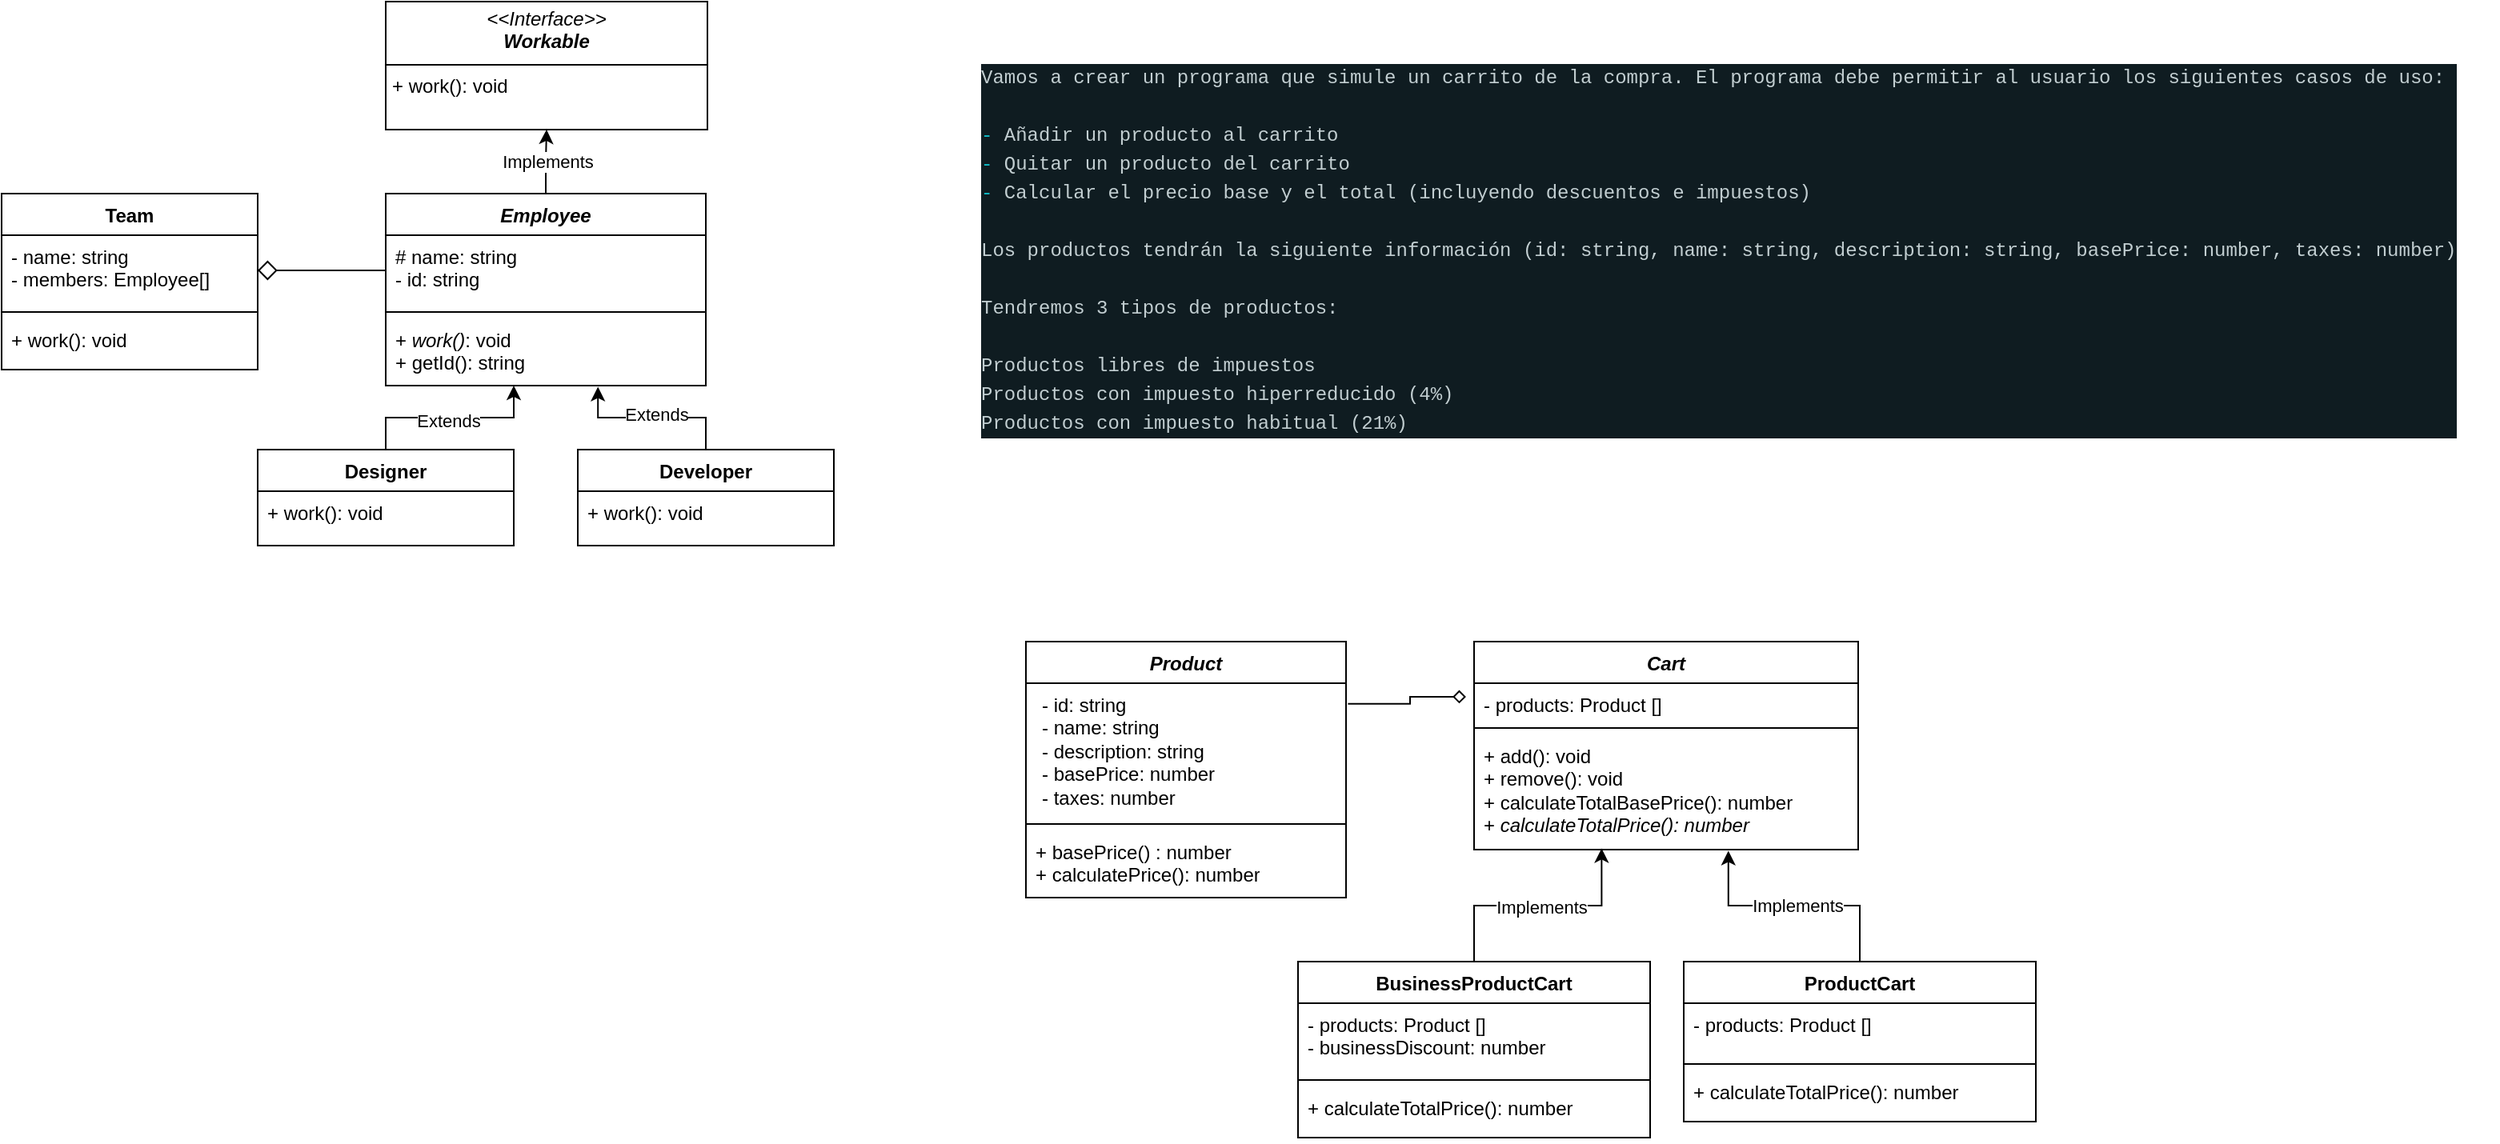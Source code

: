 <mxfile version="24.3.1" type="github">
  <diagram name="Page-1" id="pCP8gP57gu--AseNP8Vg">
    <mxGraphModel dx="1103" dy="605" grid="1" gridSize="10" guides="1" tooltips="1" connect="1" arrows="1" fold="1" page="1" pageScale="1" pageWidth="827" pageHeight="1169" math="0" shadow="0">
      <root>
        <mxCell id="0" />
        <mxCell id="1" parent="0" />
        <mxCell id="xEtByaB6mPuY0Z431jFv-1" value="&lt;p style=&quot;margin:0px;margin-top:4px;text-align:center;&quot;&gt;&lt;i&gt;&amp;lt;&amp;lt;Interface&amp;gt;&amp;gt;&lt;/i&gt;&lt;br&gt;&lt;b&gt;&lt;i&gt;Workable&lt;/i&gt;&lt;/b&gt;&lt;/p&gt;&lt;hr size=&quot;1&quot; style=&quot;border-style:solid;&quot;&gt;&lt;p style=&quot;margin:0px;margin-left:4px;&quot;&gt;&lt;span style=&quot;background-color: initial;&quot;&gt;+ work(): void&lt;/span&gt;&lt;br&gt;&lt;/p&gt;" style="verticalAlign=top;align=left;overflow=fill;html=1;whiteSpace=wrap;" parent="1" vertex="1">
          <mxGeometry x="320" y="160" width="201" height="80" as="geometry" />
        </mxCell>
        <mxCell id="xEtByaB6mPuY0Z431jFv-6" style="edgeStyle=orthogonalEdgeStyle;rounded=0;orthogonalLoop=1;jettySize=auto;html=1;entryX=0.5;entryY=1;entryDx=0;entryDy=0;" parent="1" source="xEtByaB6mPuY0Z431jFv-2" target="xEtByaB6mPuY0Z431jFv-1" edge="1">
          <mxGeometry relative="1" as="geometry" />
        </mxCell>
        <mxCell id="xEtByaB6mPuY0Z431jFv-7" value="Implements" style="edgeLabel;html=1;align=center;verticalAlign=middle;resizable=0;points=[];" parent="xEtByaB6mPuY0Z431jFv-6" vertex="1" connectable="0">
          <mxGeometry x="0.609" y="1" relative="1" as="geometry">
            <mxPoint x="1" y="12" as="offset" />
          </mxGeometry>
        </mxCell>
        <mxCell id="xEtByaB6mPuY0Z431jFv-2" value="&lt;i&gt;Employee&lt;/i&gt;" style="swimlane;fontStyle=1;align=center;verticalAlign=top;childLayout=stackLayout;horizontal=1;startSize=26;horizontalStack=0;resizeParent=1;resizeParentMax=0;resizeLast=0;collapsible=1;marginBottom=0;whiteSpace=wrap;html=1;" parent="1" vertex="1">
          <mxGeometry x="320" y="280" width="200" height="120" as="geometry" />
        </mxCell>
        <mxCell id="xEtByaB6mPuY0Z431jFv-3" value="# name: string&lt;div&gt;- id: string&lt;/div&gt;" style="text;strokeColor=none;fillColor=none;align=left;verticalAlign=top;spacingLeft=4;spacingRight=4;overflow=hidden;rotatable=0;points=[[0,0.5],[1,0.5]];portConstraint=eastwest;whiteSpace=wrap;html=1;" parent="xEtByaB6mPuY0Z431jFv-2" vertex="1">
          <mxGeometry y="26" width="200" height="44" as="geometry" />
        </mxCell>
        <mxCell id="xEtByaB6mPuY0Z431jFv-4" value="" style="line;strokeWidth=1;fillColor=none;align=left;verticalAlign=middle;spacingTop=-1;spacingLeft=3;spacingRight=3;rotatable=0;labelPosition=right;points=[];portConstraint=eastwest;strokeColor=inherit;" parent="xEtByaB6mPuY0Z431jFv-2" vertex="1">
          <mxGeometry y="70" width="200" height="8" as="geometry" />
        </mxCell>
        <mxCell id="xEtByaB6mPuY0Z431jFv-5" value="+ &lt;i&gt;work()&lt;/i&gt;: void&lt;div&gt;+ getId(): string&lt;/div&gt;" style="text;strokeColor=none;fillColor=none;align=left;verticalAlign=top;spacingLeft=4;spacingRight=4;overflow=hidden;rotatable=0;points=[[0,0.5],[1,0.5]];portConstraint=eastwest;whiteSpace=wrap;html=1;" parent="xEtByaB6mPuY0Z431jFv-2" vertex="1">
          <mxGeometry y="78" width="200" height="42" as="geometry" />
        </mxCell>
        <mxCell id="xEtByaB6mPuY0Z431jFv-8" value="Developer" style="swimlane;fontStyle=1;align=center;verticalAlign=top;childLayout=stackLayout;horizontal=1;startSize=26;horizontalStack=0;resizeParent=1;resizeParentMax=0;resizeLast=0;collapsible=1;marginBottom=0;whiteSpace=wrap;html=1;" parent="1" vertex="1">
          <mxGeometry x="440" y="440" width="160" height="60" as="geometry" />
        </mxCell>
        <mxCell id="xEtByaB6mPuY0Z431jFv-9" value="+ work(): void" style="text;strokeColor=none;fillColor=none;align=left;verticalAlign=top;spacingLeft=4;spacingRight=4;overflow=hidden;rotatable=0;points=[[0,0.5],[1,0.5]];portConstraint=eastwest;whiteSpace=wrap;html=1;" parent="xEtByaB6mPuY0Z431jFv-8" vertex="1">
          <mxGeometry y="26" width="160" height="34" as="geometry" />
        </mxCell>
        <mxCell id="xEtByaB6mPuY0Z431jFv-12" style="edgeStyle=orthogonalEdgeStyle;rounded=0;orthogonalLoop=1;jettySize=auto;html=1;entryX=0.663;entryY=1.018;entryDx=0;entryDy=0;entryPerimeter=0;" parent="1" source="xEtByaB6mPuY0Z431jFv-8" target="xEtByaB6mPuY0Z431jFv-5" edge="1">
          <mxGeometry relative="1" as="geometry" />
        </mxCell>
        <mxCell id="xEtByaB6mPuY0Z431jFv-13" value="Extends" style="edgeLabel;html=1;align=center;verticalAlign=middle;resizable=0;points=[];" parent="xEtByaB6mPuY0Z431jFv-12" vertex="1" connectable="0">
          <mxGeometry x="-0.04" y="-2" relative="1" as="geometry">
            <mxPoint as="offset" />
          </mxGeometry>
        </mxCell>
        <mxCell id="xEtByaB6mPuY0Z431jFv-14" value="Designer" style="swimlane;fontStyle=1;align=center;verticalAlign=top;childLayout=stackLayout;horizontal=1;startSize=26;horizontalStack=0;resizeParent=1;resizeParentMax=0;resizeLast=0;collapsible=1;marginBottom=0;whiteSpace=wrap;html=1;" parent="1" vertex="1">
          <mxGeometry x="240" y="440" width="160" height="60" as="geometry" />
        </mxCell>
        <mxCell id="xEtByaB6mPuY0Z431jFv-15" value="+ work(): void" style="text;strokeColor=none;fillColor=none;align=left;verticalAlign=top;spacingLeft=4;spacingRight=4;overflow=hidden;rotatable=0;points=[[0,0.5],[1,0.5]];portConstraint=eastwest;whiteSpace=wrap;html=1;" parent="xEtByaB6mPuY0Z431jFv-14" vertex="1">
          <mxGeometry y="26" width="160" height="34" as="geometry" />
        </mxCell>
        <mxCell id="xEtByaB6mPuY0Z431jFv-18" value="Team" style="swimlane;fontStyle=1;align=center;verticalAlign=top;childLayout=stackLayout;horizontal=1;startSize=26;horizontalStack=0;resizeParent=1;resizeParentMax=0;resizeLast=0;collapsible=1;marginBottom=0;whiteSpace=wrap;html=1;" parent="1" vertex="1">
          <mxGeometry x="80" y="280" width="160" height="110" as="geometry" />
        </mxCell>
        <mxCell id="xEtByaB6mPuY0Z431jFv-19" value="- name: string&lt;div&gt;- members: Employee[]&lt;/div&gt;" style="text;strokeColor=none;fillColor=none;align=left;verticalAlign=top;spacingLeft=4;spacingRight=4;overflow=hidden;rotatable=0;points=[[0,0.5],[1,0.5]];portConstraint=eastwest;whiteSpace=wrap;html=1;" parent="xEtByaB6mPuY0Z431jFv-18" vertex="1">
          <mxGeometry y="26" width="160" height="44" as="geometry" />
        </mxCell>
        <mxCell id="xEtByaB6mPuY0Z431jFv-20" value="" style="line;strokeWidth=1;fillColor=none;align=left;verticalAlign=middle;spacingTop=-1;spacingLeft=3;spacingRight=3;rotatable=0;labelPosition=right;points=[];portConstraint=eastwest;strokeColor=inherit;" parent="xEtByaB6mPuY0Z431jFv-18" vertex="1">
          <mxGeometry y="70" width="160" height="8" as="geometry" />
        </mxCell>
        <mxCell id="xEtByaB6mPuY0Z431jFv-21" value="+ work(): void" style="text;strokeColor=none;fillColor=none;align=left;verticalAlign=top;spacingLeft=4;spacingRight=4;overflow=hidden;rotatable=0;points=[[0,0.5],[1,0.5]];portConstraint=eastwest;whiteSpace=wrap;html=1;" parent="xEtByaB6mPuY0Z431jFv-18" vertex="1">
          <mxGeometry y="78" width="160" height="32" as="geometry" />
        </mxCell>
        <mxCell id="xEtByaB6mPuY0Z431jFv-26" style="edgeStyle=orthogonalEdgeStyle;rounded=0;orthogonalLoop=1;jettySize=auto;html=1;entryX=0.4;entryY=1;entryDx=0;entryDy=0;entryPerimeter=0;" parent="1" source="xEtByaB6mPuY0Z431jFv-14" target="xEtByaB6mPuY0Z431jFv-5" edge="1">
          <mxGeometry relative="1" as="geometry" />
        </mxCell>
        <mxCell id="xEtByaB6mPuY0Z431jFv-27" value="Extends" style="edgeLabel;html=1;align=center;verticalAlign=middle;resizable=0;points=[];" parent="xEtByaB6mPuY0Z431jFv-26" vertex="1" connectable="0">
          <mxGeometry x="-0.024" y="-2" relative="1" as="geometry">
            <mxPoint as="offset" />
          </mxGeometry>
        </mxCell>
        <mxCell id="xEtByaB6mPuY0Z431jFv-28" style="edgeStyle=orthogonalEdgeStyle;rounded=0;orthogonalLoop=1;jettySize=auto;html=1;exitX=0;exitY=0.5;exitDx=0;exitDy=0;entryX=1;entryY=0.5;entryDx=0;entryDy=0;endArrow=diamond;endFill=0;strokeWidth=1;endSize=10;" parent="1" source="xEtByaB6mPuY0Z431jFv-3" target="xEtByaB6mPuY0Z431jFv-19" edge="1">
          <mxGeometry relative="1" as="geometry" />
        </mxCell>
        <mxCell id="bY8z7Jvjd4us4o7hZ8jq-2" value="&lt;div style=&quot;color: rgb(194, 206, 209); background-color: rgb(15, 28, 33); font-family: Menlo, Monaco, &amp;quot;Courier New&amp;quot;, monospace; line-height: 18px; white-space-collapse: preserve;&quot;&gt;&lt;div&gt;Vamos a crear un programa que simule un carrito de la compra. El programa debe permitir al usuario los siguientes casos de uso:&lt;/div&gt;&lt;br&gt;&lt;div&gt;&lt;span style=&quot;color: #10bdc9;&quot;&gt;-&lt;/span&gt; Añadir un producto al carrito&lt;/div&gt;&lt;div&gt;&lt;span style=&quot;color: #10bdc9;&quot;&gt;-&lt;/span&gt; Quitar un producto del carrito&lt;/div&gt;&lt;div&gt;&lt;span style=&quot;color: #10bdc9;&quot;&gt;-&lt;/span&gt; Calcular el precio base y el total (incluyendo descuentos e impuestos)&lt;/div&gt;&lt;br&gt;&lt;div&gt;Los productos tendrán la siguiente información (id: string, name: string, description: string, basePrice: number, taxes: number)&lt;/div&gt;&lt;br&gt;&lt;div&gt;Tendremos 3 tipos de productos:&lt;/div&gt;&lt;br&gt;&lt;div&gt;Productos libres de impuestos&lt;/div&gt;&lt;div&gt;Productos con impuesto hiperreducido (4%)&lt;/div&gt;&lt;div style=&quot;&quot;&gt;Productos con impuesto habitual (21%)&lt;/div&gt;&lt;/div&gt;" style="text;html=1;align=left;verticalAlign=middle;resizable=0;points=[];autosize=1;strokeColor=none;fillColor=none;" vertex="1" parent="1">
          <mxGeometry x="690" y="190" width="950" height="250" as="geometry" />
        </mxCell>
        <mxCell id="bY8z7Jvjd4us4o7hZ8jq-4" value="&lt;i&gt;Cart&lt;/i&gt;" style="swimlane;fontStyle=1;align=center;verticalAlign=top;childLayout=stackLayout;horizontal=1;startSize=26;horizontalStack=0;resizeParent=1;resizeParentMax=0;resizeLast=0;collapsible=1;marginBottom=0;whiteSpace=wrap;html=1;" vertex="1" parent="1">
          <mxGeometry x="1000" y="560" width="240" height="130" as="geometry" />
        </mxCell>
        <mxCell id="bY8z7Jvjd4us4o7hZ8jq-5" value="&lt;div&gt;- products: Product []&lt;/div&gt;" style="text;strokeColor=none;fillColor=none;align=left;verticalAlign=top;spacingLeft=4;spacingRight=4;overflow=hidden;rotatable=0;points=[[0,0.5],[1,0.5]];portConstraint=eastwest;whiteSpace=wrap;html=1;" vertex="1" parent="bY8z7Jvjd4us4o7hZ8jq-4">
          <mxGeometry y="26" width="240" height="24" as="geometry" />
        </mxCell>
        <mxCell id="bY8z7Jvjd4us4o7hZ8jq-6" value="" style="line;strokeWidth=1;fillColor=none;align=left;verticalAlign=middle;spacingTop=-1;spacingLeft=3;spacingRight=3;rotatable=0;labelPosition=right;points=[];portConstraint=eastwest;strokeColor=inherit;" vertex="1" parent="bY8z7Jvjd4us4o7hZ8jq-4">
          <mxGeometry y="50" width="240" height="8" as="geometry" />
        </mxCell>
        <mxCell id="bY8z7Jvjd4us4o7hZ8jq-7" value="+ add(): void&lt;div&gt;+ remove(): void&lt;/div&gt;&lt;div&gt;+ calculateTotalBasePrice(): number&lt;br&gt;&lt;/div&gt;&lt;div&gt;+ &lt;i&gt;calculateTotalPrice(): number&lt;/i&gt;&lt;/div&gt;" style="text;strokeColor=none;fillColor=none;align=left;verticalAlign=top;spacingLeft=4;spacingRight=4;overflow=hidden;rotatable=0;points=[[0,0.5],[1,0.5]];portConstraint=eastwest;whiteSpace=wrap;html=1;" vertex="1" parent="bY8z7Jvjd4us4o7hZ8jq-4">
          <mxGeometry y="58" width="240" height="72" as="geometry" />
        </mxCell>
        <mxCell id="bY8z7Jvjd4us4o7hZ8jq-8" style="edgeStyle=orthogonalEdgeStyle;rounded=0;orthogonalLoop=1;jettySize=auto;html=1;entryX=-0.021;entryY=0.353;entryDx=0;entryDy=0;entryPerimeter=0;endArrow=diamond;endFill=0;exitX=1.006;exitY=0.153;exitDx=0;exitDy=0;exitPerimeter=0;" edge="1" parent="1" source="bY8z7Jvjd4us4o7hZ8jq-29" target="bY8z7Jvjd4us4o7hZ8jq-5">
          <mxGeometry relative="1" as="geometry">
            <mxPoint x="931.0" y="625.012" as="sourcePoint" />
          </mxGeometry>
        </mxCell>
        <mxCell id="bY8z7Jvjd4us4o7hZ8jq-16" style="edgeStyle=orthogonalEdgeStyle;rounded=0;orthogonalLoop=1;jettySize=auto;html=1;exitX=0.5;exitY=0;exitDx=0;exitDy=0;entryX=0.662;entryY=1.011;entryDx=0;entryDy=0;entryPerimeter=0;" edge="1" parent="1" source="bY8z7Jvjd4us4o7hZ8jq-18" target="bY8z7Jvjd4us4o7hZ8jq-7">
          <mxGeometry relative="1" as="geometry">
            <mxPoint x="1200" y="770" as="sourcePoint" />
            <mxPoint x="1160" y="720" as="targetPoint" />
          </mxGeometry>
        </mxCell>
        <mxCell id="bY8z7Jvjd4us4o7hZ8jq-17" value="Implements" style="edgeLabel;html=1;align=center;verticalAlign=middle;resizable=0;points=[];" vertex="1" connectable="0" parent="bY8z7Jvjd4us4o7hZ8jq-16">
          <mxGeometry x="-0.018" relative="1" as="geometry">
            <mxPoint as="offset" />
          </mxGeometry>
        </mxCell>
        <mxCell id="bY8z7Jvjd4us4o7hZ8jq-18" value="ProductCart" style="swimlane;fontStyle=1;align=center;verticalAlign=top;childLayout=stackLayout;horizontal=1;startSize=26;horizontalStack=0;resizeParent=1;resizeParentMax=0;resizeLast=0;collapsible=1;marginBottom=0;whiteSpace=wrap;html=1;" vertex="1" parent="1">
          <mxGeometry x="1131" y="760" width="220" height="100" as="geometry" />
        </mxCell>
        <mxCell id="bY8z7Jvjd4us4o7hZ8jq-19" value="&lt;div&gt;- products: Product []&lt;/div&gt;" style="text;strokeColor=none;fillColor=none;align=left;verticalAlign=top;spacingLeft=4;spacingRight=4;overflow=hidden;rotatable=0;points=[[0,0.5],[1,0.5]];portConstraint=eastwest;whiteSpace=wrap;html=1;" vertex="1" parent="bY8z7Jvjd4us4o7hZ8jq-18">
          <mxGeometry y="26" width="220" height="34" as="geometry" />
        </mxCell>
        <mxCell id="bY8z7Jvjd4us4o7hZ8jq-20" value="" style="line;strokeWidth=1;fillColor=none;align=left;verticalAlign=middle;spacingTop=-1;spacingLeft=3;spacingRight=3;rotatable=0;labelPosition=right;points=[];portConstraint=eastwest;strokeColor=inherit;" vertex="1" parent="bY8z7Jvjd4us4o7hZ8jq-18">
          <mxGeometry y="60" width="220" height="8" as="geometry" />
        </mxCell>
        <mxCell id="bY8z7Jvjd4us4o7hZ8jq-21" value="&lt;div&gt;&lt;span style=&quot;background-color: initial;&quot;&gt;+ calculateTotalPrice(): number&lt;/span&gt;&lt;br&gt;&lt;/div&gt;" style="text;strokeColor=none;fillColor=none;align=left;verticalAlign=top;spacingLeft=4;spacingRight=4;overflow=hidden;rotatable=0;points=[[0,0.5],[1,0.5]];portConstraint=eastwest;whiteSpace=wrap;html=1;" vertex="1" parent="bY8z7Jvjd4us4o7hZ8jq-18">
          <mxGeometry y="68" width="220" height="32" as="geometry" />
        </mxCell>
        <mxCell id="bY8z7Jvjd4us4o7hZ8jq-22" value="BusinessProductCart" style="swimlane;fontStyle=1;align=center;verticalAlign=top;childLayout=stackLayout;horizontal=1;startSize=26;horizontalStack=0;resizeParent=1;resizeParentMax=0;resizeLast=0;collapsible=1;marginBottom=0;whiteSpace=wrap;html=1;" vertex="1" parent="1">
          <mxGeometry x="890" y="760" width="220" height="110" as="geometry" />
        </mxCell>
        <mxCell id="bY8z7Jvjd4us4o7hZ8jq-23" value="&lt;div&gt;- products: Product []&lt;/div&gt;&lt;div&gt;- businessDiscount: number&lt;/div&gt;" style="text;strokeColor=none;fillColor=none;align=left;verticalAlign=top;spacingLeft=4;spacingRight=4;overflow=hidden;rotatable=0;points=[[0,0.5],[1,0.5]];portConstraint=eastwest;whiteSpace=wrap;html=1;" vertex="1" parent="bY8z7Jvjd4us4o7hZ8jq-22">
          <mxGeometry y="26" width="220" height="44" as="geometry" />
        </mxCell>
        <mxCell id="bY8z7Jvjd4us4o7hZ8jq-24" value="" style="line;strokeWidth=1;fillColor=none;align=left;verticalAlign=middle;spacingTop=-1;spacingLeft=3;spacingRight=3;rotatable=0;labelPosition=right;points=[];portConstraint=eastwest;strokeColor=inherit;" vertex="1" parent="bY8z7Jvjd4us4o7hZ8jq-22">
          <mxGeometry y="70" width="220" height="8" as="geometry" />
        </mxCell>
        <mxCell id="bY8z7Jvjd4us4o7hZ8jq-25" value="&lt;div&gt;&lt;span style=&quot;background-color: initial;&quot;&gt;+ calculateTotalPrice(): number&lt;/span&gt;&lt;br&gt;&lt;/div&gt;" style="text;strokeColor=none;fillColor=none;align=left;verticalAlign=top;spacingLeft=4;spacingRight=4;overflow=hidden;rotatable=0;points=[[0,0.5],[1,0.5]];portConstraint=eastwest;whiteSpace=wrap;html=1;" vertex="1" parent="bY8z7Jvjd4us4o7hZ8jq-22">
          <mxGeometry y="78" width="220" height="32" as="geometry" />
        </mxCell>
        <mxCell id="bY8z7Jvjd4us4o7hZ8jq-26" style="edgeStyle=orthogonalEdgeStyle;rounded=0;orthogonalLoop=1;jettySize=auto;html=1;entryX=0.332;entryY=0.989;entryDx=0;entryDy=0;entryPerimeter=0;" edge="1" parent="1" source="bY8z7Jvjd4us4o7hZ8jq-22" target="bY8z7Jvjd4us4o7hZ8jq-7">
          <mxGeometry relative="1" as="geometry">
            <mxPoint x="1080" y="720" as="targetPoint" />
          </mxGeometry>
        </mxCell>
        <mxCell id="bY8z7Jvjd4us4o7hZ8jq-27" value="Implements" style="edgeLabel;html=1;align=center;verticalAlign=middle;resizable=0;points=[];" vertex="1" connectable="0" parent="bY8z7Jvjd4us4o7hZ8jq-26">
          <mxGeometry x="0.019" y="-1" relative="1" as="geometry">
            <mxPoint as="offset" />
          </mxGeometry>
        </mxCell>
        <mxCell id="bY8z7Jvjd4us4o7hZ8jq-28" value="&lt;i&gt;Product&lt;/i&gt;" style="swimlane;fontStyle=1;align=center;verticalAlign=top;childLayout=stackLayout;horizontal=1;startSize=26;horizontalStack=0;resizeParent=1;resizeParentMax=0;resizeLast=0;collapsible=1;marginBottom=0;whiteSpace=wrap;html=1;" vertex="1" parent="1">
          <mxGeometry x="720" y="560" width="200" height="160" as="geometry" />
        </mxCell>
        <mxCell id="bY8z7Jvjd4us4o7hZ8jq-29" value="&lt;p style=&quot;margin: 0px 0px 0px 4px;&quot;&gt;&lt;span style=&quot;background-color: initial;&quot;&gt;- id: string&lt;/span&gt;&lt;br&gt;&lt;/p&gt;&lt;p style=&quot;margin: 0px 0px 0px 4px;&quot;&gt;&lt;span style=&quot;background-color: initial;&quot;&gt;- name: string&lt;/span&gt;&lt;/p&gt;&lt;p style=&quot;margin: 0px 0px 0px 4px;&quot;&gt;&lt;span style=&quot;background-color: initial;&quot;&gt;- description: string&lt;/span&gt;&lt;/p&gt;&lt;p style=&quot;margin: 0px 0px 0px 4px;&quot;&gt;&lt;span style=&quot;background-color: initial;&quot;&gt;- basePrice: number&lt;/span&gt;&lt;/p&gt;&lt;p style=&quot;margin: 0px 0px 0px 4px;&quot;&gt;&lt;span style=&quot;background-color: initial;&quot;&gt;- taxes: number&lt;/span&gt;&lt;/p&gt;" style="text;strokeColor=none;fillColor=none;align=left;verticalAlign=top;spacingLeft=4;spacingRight=4;overflow=hidden;rotatable=0;points=[[0,0.5],[1,0.5]];portConstraint=eastwest;whiteSpace=wrap;html=1;" vertex="1" parent="bY8z7Jvjd4us4o7hZ8jq-28">
          <mxGeometry y="26" width="200" height="84" as="geometry" />
        </mxCell>
        <mxCell id="bY8z7Jvjd4us4o7hZ8jq-30" value="" style="line;strokeWidth=1;fillColor=none;align=left;verticalAlign=middle;spacingTop=-1;spacingLeft=3;spacingRight=3;rotatable=0;labelPosition=right;points=[];portConstraint=eastwest;strokeColor=inherit;" vertex="1" parent="bY8z7Jvjd4us4o7hZ8jq-28">
          <mxGeometry y="110" width="200" height="8" as="geometry" />
        </mxCell>
        <mxCell id="bY8z7Jvjd4us4o7hZ8jq-31" value="+ basePrice() : number&lt;br&gt;&lt;div&gt;+ calculatePrice(): number&lt;/div&gt;" style="text;strokeColor=none;fillColor=none;align=left;verticalAlign=top;spacingLeft=4;spacingRight=4;overflow=hidden;rotatable=0;points=[[0,0.5],[1,0.5]];portConstraint=eastwest;whiteSpace=wrap;html=1;" vertex="1" parent="bY8z7Jvjd4us4o7hZ8jq-28">
          <mxGeometry y="118" width="200" height="42" as="geometry" />
        </mxCell>
      </root>
    </mxGraphModel>
  </diagram>
</mxfile>
